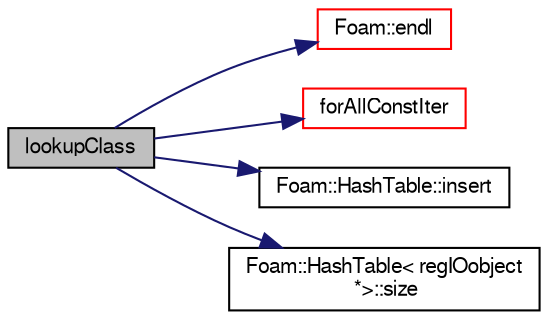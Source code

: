 digraph "lookupClass"
{
  bgcolor="transparent";
  edge [fontname="FreeSans",fontsize="10",labelfontname="FreeSans",labelfontsize="10"];
  node [fontname="FreeSans",fontsize="10",shape=record];
  rankdir="LR";
  Node1004 [label="lookupClass",height=0.2,width=0.4,color="black", fillcolor="grey75", style="filled", fontcolor="black"];
  Node1004 -> Node1005 [color="midnightblue",fontsize="10",style="solid",fontname="FreeSans"];
  Node1005 [label="Foam::endl",height=0.2,width=0.4,color="red",URL="$a21124.html#a2db8fe02a0d3909e9351bb4275b23ce4",tooltip="Add newline and flush stream. "];
  Node1004 -> Node1007 [color="midnightblue",fontsize="10",style="solid",fontname="FreeSans"];
  Node1007 [label="forAllConstIter",height=0.2,width=0.4,color="red",URL="$a38141.html#ae21e2836509b0fa7f7cedf6493b11b09"];
  Node1004 -> Node1268 [color="midnightblue",fontsize="10",style="solid",fontname="FreeSans"];
  Node1268 [label="Foam::HashTable::insert",height=0.2,width=0.4,color="black",URL="$a25702.html#a5eee1e0e199ad59b9cb3916cd42156e0",tooltip="Insert a new hashedEntry. "];
  Node1004 -> Node1170 [color="midnightblue",fontsize="10",style="solid",fontname="FreeSans"];
  Node1170 [label="Foam::HashTable\< regIOobject\l *\>::size",height=0.2,width=0.4,color="black",URL="$a25702.html#a47b3bf30da1eb3ab8076b5fbe00e0494",tooltip="Return number of elements in table. "];
}
